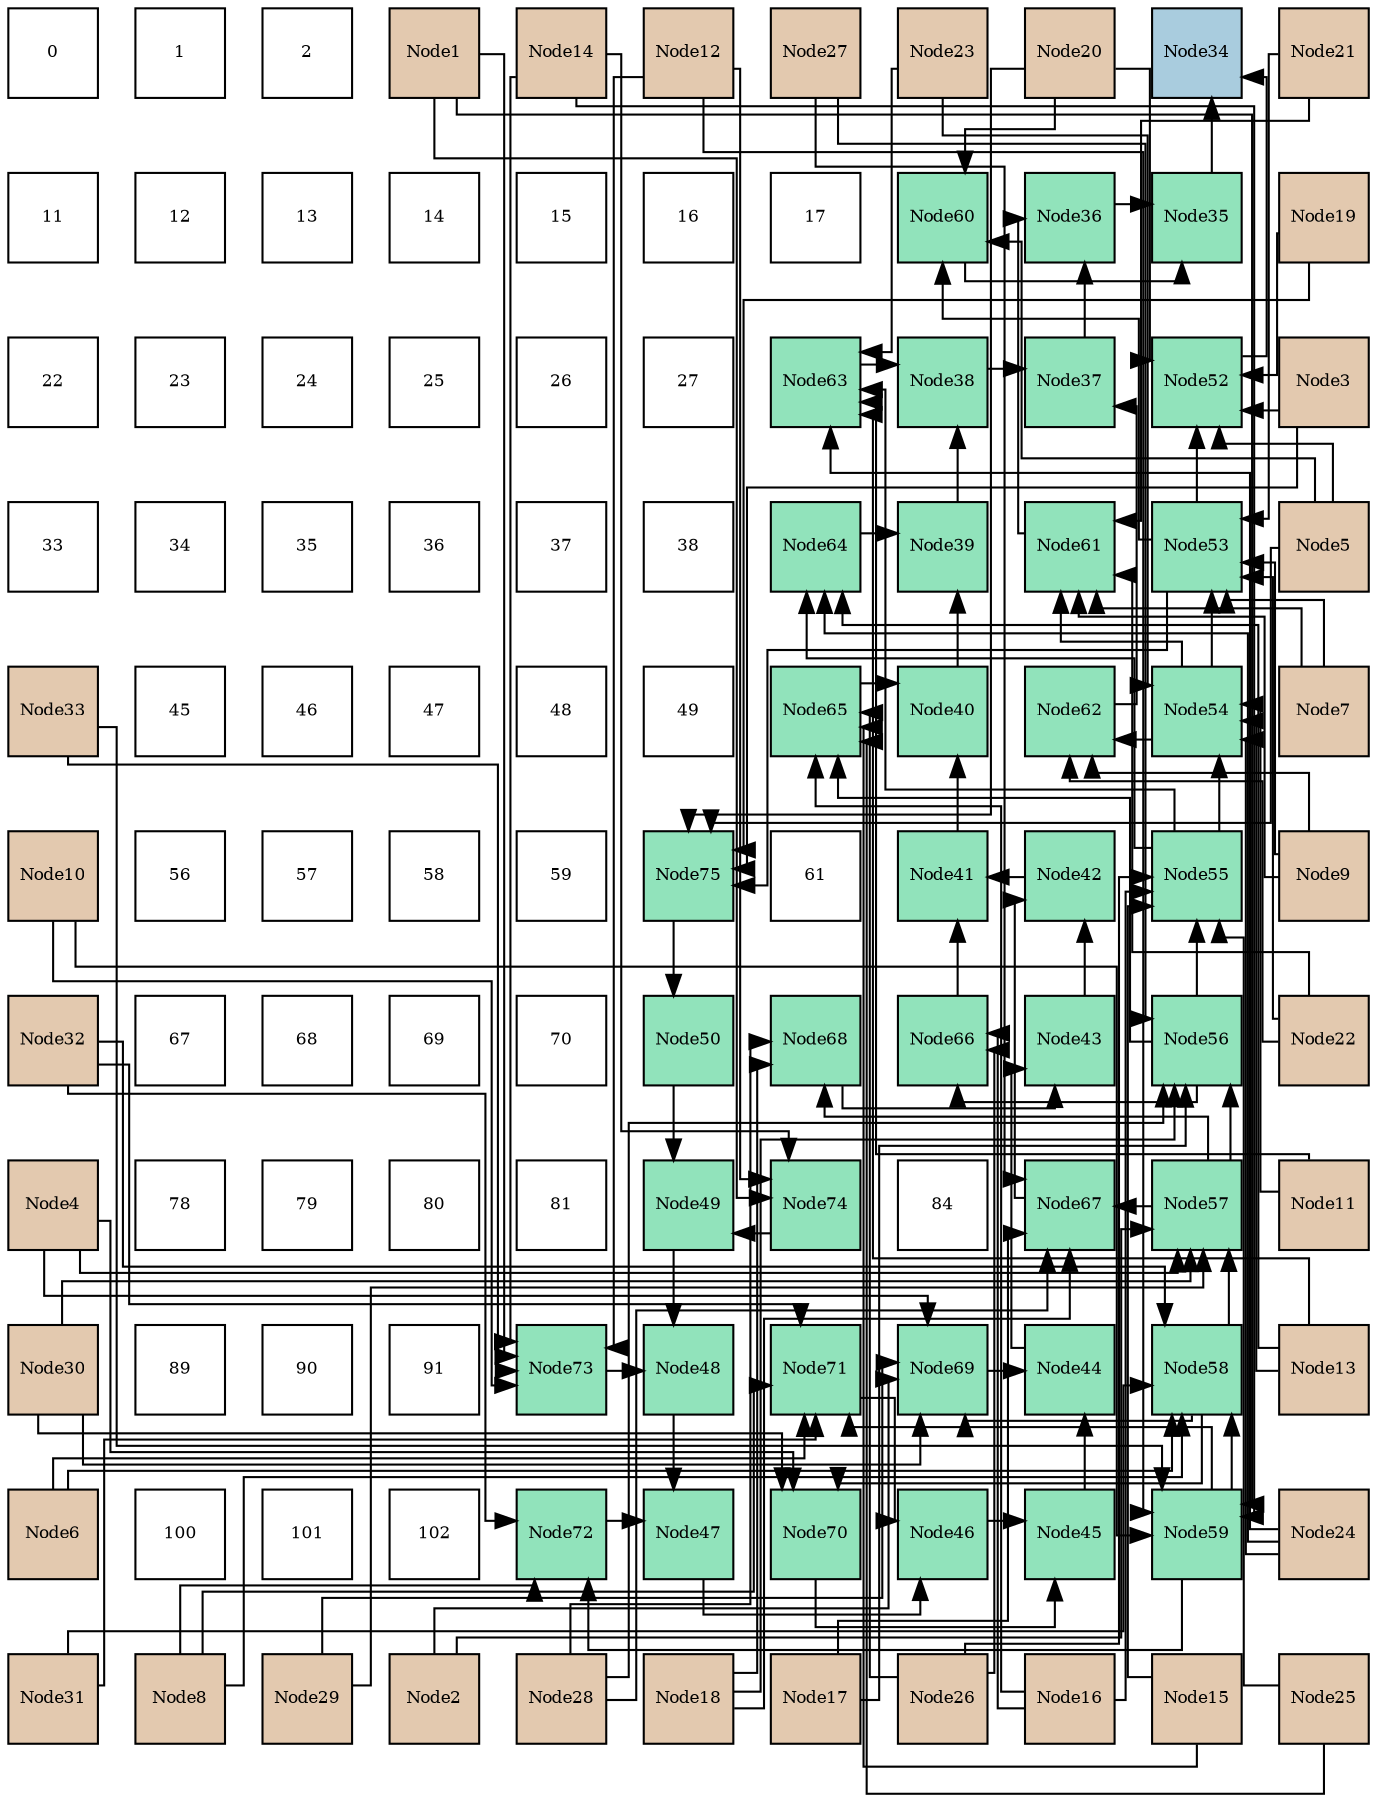 digraph layout{
 rankdir=TB;
 splines=ortho;
 node [style=filled shape=square fixedsize=true width=0.6];
0[label="0", fontsize=8, fillcolor="#ffffff"];
1[label="1", fontsize=8, fillcolor="#ffffff"];
2[label="2", fontsize=8, fillcolor="#ffffff"];
3[label="Node1", fontsize=8, fillcolor="#e3c9af"];
4[label="Node14", fontsize=8, fillcolor="#e3c9af"];
5[label="Node12", fontsize=8, fillcolor="#e3c9af"];
6[label="Node27", fontsize=8, fillcolor="#e3c9af"];
7[label="Node23", fontsize=8, fillcolor="#e3c9af"];
8[label="Node20", fontsize=8, fillcolor="#e3c9af"];
9[label="Node34", fontsize=8, fillcolor="#a9ccde"];
10[label="Node21", fontsize=8, fillcolor="#e3c9af"];
11[label="11", fontsize=8, fillcolor="#ffffff"];
12[label="12", fontsize=8, fillcolor="#ffffff"];
13[label="13", fontsize=8, fillcolor="#ffffff"];
14[label="14", fontsize=8, fillcolor="#ffffff"];
15[label="15", fontsize=8, fillcolor="#ffffff"];
16[label="16", fontsize=8, fillcolor="#ffffff"];
17[label="17", fontsize=8, fillcolor="#ffffff"];
18[label="Node60", fontsize=8, fillcolor="#91e3bb"];
19[label="Node36", fontsize=8, fillcolor="#91e3bb"];
20[label="Node35", fontsize=8, fillcolor="#91e3bb"];
21[label="Node19", fontsize=8, fillcolor="#e3c9af"];
22[label="22", fontsize=8, fillcolor="#ffffff"];
23[label="23", fontsize=8, fillcolor="#ffffff"];
24[label="24", fontsize=8, fillcolor="#ffffff"];
25[label="25", fontsize=8, fillcolor="#ffffff"];
26[label="26", fontsize=8, fillcolor="#ffffff"];
27[label="27", fontsize=8, fillcolor="#ffffff"];
28[label="Node63", fontsize=8, fillcolor="#91e3bb"];
29[label="Node38", fontsize=8, fillcolor="#91e3bb"];
30[label="Node37", fontsize=8, fillcolor="#91e3bb"];
31[label="Node52", fontsize=8, fillcolor="#91e3bb"];
32[label="Node3", fontsize=8, fillcolor="#e3c9af"];
33[label="33", fontsize=8, fillcolor="#ffffff"];
34[label="34", fontsize=8, fillcolor="#ffffff"];
35[label="35", fontsize=8, fillcolor="#ffffff"];
36[label="36", fontsize=8, fillcolor="#ffffff"];
37[label="37", fontsize=8, fillcolor="#ffffff"];
38[label="38", fontsize=8, fillcolor="#ffffff"];
39[label="Node64", fontsize=8, fillcolor="#91e3bb"];
40[label="Node39", fontsize=8, fillcolor="#91e3bb"];
41[label="Node61", fontsize=8, fillcolor="#91e3bb"];
42[label="Node53", fontsize=8, fillcolor="#91e3bb"];
43[label="Node5", fontsize=8, fillcolor="#e3c9af"];
44[label="Node33", fontsize=8, fillcolor="#e3c9af"];
45[label="45", fontsize=8, fillcolor="#ffffff"];
46[label="46", fontsize=8, fillcolor="#ffffff"];
47[label="47", fontsize=8, fillcolor="#ffffff"];
48[label="48", fontsize=8, fillcolor="#ffffff"];
49[label="49", fontsize=8, fillcolor="#ffffff"];
50[label="Node65", fontsize=8, fillcolor="#91e3bb"];
51[label="Node40", fontsize=8, fillcolor="#91e3bb"];
52[label="Node62", fontsize=8, fillcolor="#91e3bb"];
53[label="Node54", fontsize=8, fillcolor="#91e3bb"];
54[label="Node7", fontsize=8, fillcolor="#e3c9af"];
55[label="Node10", fontsize=8, fillcolor="#e3c9af"];
56[label="56", fontsize=8, fillcolor="#ffffff"];
57[label="57", fontsize=8, fillcolor="#ffffff"];
58[label="58", fontsize=8, fillcolor="#ffffff"];
59[label="59", fontsize=8, fillcolor="#ffffff"];
60[label="Node75", fontsize=8, fillcolor="#91e3bb"];
61[label="61", fontsize=8, fillcolor="#ffffff"];
62[label="Node41", fontsize=8, fillcolor="#91e3bb"];
63[label="Node42", fontsize=8, fillcolor="#91e3bb"];
64[label="Node55", fontsize=8, fillcolor="#91e3bb"];
65[label="Node9", fontsize=8, fillcolor="#e3c9af"];
66[label="Node32", fontsize=8, fillcolor="#e3c9af"];
67[label="67", fontsize=8, fillcolor="#ffffff"];
68[label="68", fontsize=8, fillcolor="#ffffff"];
69[label="69", fontsize=8, fillcolor="#ffffff"];
70[label="70", fontsize=8, fillcolor="#ffffff"];
71[label="Node50", fontsize=8, fillcolor="#91e3bb"];
72[label="Node68", fontsize=8, fillcolor="#91e3bb"];
73[label="Node66", fontsize=8, fillcolor="#91e3bb"];
74[label="Node43", fontsize=8, fillcolor="#91e3bb"];
75[label="Node56", fontsize=8, fillcolor="#91e3bb"];
76[label="Node22", fontsize=8, fillcolor="#e3c9af"];
77[label="Node4", fontsize=8, fillcolor="#e3c9af"];
78[label="78", fontsize=8, fillcolor="#ffffff"];
79[label="79", fontsize=8, fillcolor="#ffffff"];
80[label="80", fontsize=8, fillcolor="#ffffff"];
81[label="81", fontsize=8, fillcolor="#ffffff"];
82[label="Node49", fontsize=8, fillcolor="#91e3bb"];
83[label="Node74", fontsize=8, fillcolor="#91e3bb"];
84[label="84", fontsize=8, fillcolor="#ffffff"];
85[label="Node67", fontsize=8, fillcolor="#91e3bb"];
86[label="Node57", fontsize=8, fillcolor="#91e3bb"];
87[label="Node11", fontsize=8, fillcolor="#e3c9af"];
88[label="Node30", fontsize=8, fillcolor="#e3c9af"];
89[label="89", fontsize=8, fillcolor="#ffffff"];
90[label="90", fontsize=8, fillcolor="#ffffff"];
91[label="91", fontsize=8, fillcolor="#ffffff"];
92[label="Node73", fontsize=8, fillcolor="#91e3bb"];
93[label="Node48", fontsize=8, fillcolor="#91e3bb"];
94[label="Node71", fontsize=8, fillcolor="#91e3bb"];
95[label="Node69", fontsize=8, fillcolor="#91e3bb"];
96[label="Node44", fontsize=8, fillcolor="#91e3bb"];
97[label="Node58", fontsize=8, fillcolor="#91e3bb"];
98[label="Node13", fontsize=8, fillcolor="#e3c9af"];
99[label="Node6", fontsize=8, fillcolor="#e3c9af"];
100[label="100", fontsize=8, fillcolor="#ffffff"];
101[label="101", fontsize=8, fillcolor="#ffffff"];
102[label="102", fontsize=8, fillcolor="#ffffff"];
103[label="Node72", fontsize=8, fillcolor="#91e3bb"];
104[label="Node47", fontsize=8, fillcolor="#91e3bb"];
105[label="Node70", fontsize=8, fillcolor="#91e3bb"];
106[label="Node46", fontsize=8, fillcolor="#91e3bb"];
107[label="Node45", fontsize=8, fillcolor="#91e3bb"];
108[label="Node59", fontsize=8, fillcolor="#91e3bb"];
109[label="Node24", fontsize=8, fillcolor="#e3c9af"];
110[label="Node31", fontsize=8, fillcolor="#e3c9af"];
111[label="Node8", fontsize=8, fillcolor="#e3c9af"];
112[label="Node29", fontsize=8, fillcolor="#e3c9af"];
113[label="Node2", fontsize=8, fillcolor="#e3c9af"];
114[label="Node28", fontsize=8, fillcolor="#e3c9af"];
115[label="Node18", fontsize=8, fillcolor="#e3c9af"];
116[label="Node17", fontsize=8, fillcolor="#e3c9af"];
117[label="Node26", fontsize=8, fillcolor="#e3c9af"];
118[label="Node16", fontsize=8, fillcolor="#e3c9af"];
119[label="Node15", fontsize=8, fillcolor="#e3c9af"];
120[label="Node25", fontsize=8, fillcolor="#e3c9af"];
edge [constraint=false, style=vis];20 -> 9;
31 -> 9;
19 -> 20;
18 -> 20;
30 -> 19;
41 -> 19;
29 -> 30;
52 -> 30;
40 -> 29;
28 -> 29;
51 -> 40;
39 -> 40;
62 -> 51;
50 -> 51;
63 -> 62;
73 -> 62;
74 -> 63;
85 -> 63;
96 -> 74;
72 -> 74;
107 -> 96;
95 -> 96;
106 -> 107;
105 -> 107;
104 -> 106;
94 -> 106;
93 -> 104;
103 -> 104;
82 -> 93;
92 -> 93;
71 -> 82;
83 -> 82;
60 -> 71;
42 -> 31;
32 -> 31;
43 -> 31;
21 -> 31;
8 -> 31;
42 -> 18;
43 -> 18;
8 -> 18;
42 -> 60;
32 -> 60;
43 -> 60;
21 -> 60;
8 -> 60;
53 -> 42;
54 -> 42;
65 -> 42;
10 -> 42;
76 -> 42;
53 -> 41;
54 -> 41;
65 -> 41;
10 -> 41;
76 -> 41;
53 -> 52;
65 -> 52;
76 -> 52;
64 -> 53;
87 -> 53;
98 -> 53;
7 -> 53;
109 -> 53;
64 -> 28;
87 -> 28;
98 -> 28;
7 -> 28;
109 -> 28;
64 -> 39;
98 -> 39;
109 -> 39;
75 -> 64;
119 -> 64;
118 -> 64;
120 -> 64;
117 -> 64;
75 -> 50;
119 -> 50;
118 -> 50;
120 -> 50;
117 -> 50;
75 -> 73;
118 -> 73;
117 -> 73;
86 -> 75;
116 -> 75;
115 -> 75;
6 -> 75;
114 -> 75;
86 -> 85;
116 -> 85;
115 -> 85;
6 -> 85;
114 -> 85;
86 -> 72;
115 -> 72;
114 -> 72;
97 -> 86;
113 -> 86;
77 -> 86;
112 -> 86;
88 -> 86;
97 -> 95;
113 -> 95;
77 -> 95;
112 -> 95;
88 -> 95;
97 -> 105;
77 -> 105;
88 -> 105;
108 -> 97;
99 -> 97;
111 -> 97;
110 -> 97;
66 -> 97;
108 -> 94;
99 -> 94;
111 -> 94;
110 -> 94;
66 -> 94;
108 -> 103;
111 -> 103;
66 -> 103;
3 -> 108;
55 -> 108;
5 -> 108;
4 -> 108;
44 -> 108;
3 -> 92;
55 -> 92;
5 -> 92;
4 -> 92;
44 -> 92;
3 -> 83;
5 -> 83;
4 -> 83;
edge [constraint=true, style=invis];
0 -> 11 -> 22 -> 33 -> 44 -> 55 -> 66 -> 77 -> 88 -> 99 -> 110;
1 -> 12 -> 23 -> 34 -> 45 -> 56 -> 67 -> 78 -> 89 -> 100 -> 111;
2 -> 13 -> 24 -> 35 -> 46 -> 57 -> 68 -> 79 -> 90 -> 101 -> 112;
3 -> 14 -> 25 -> 36 -> 47 -> 58 -> 69 -> 80 -> 91 -> 102 -> 113;
4 -> 15 -> 26 -> 37 -> 48 -> 59 -> 70 -> 81 -> 92 -> 103 -> 114;
5 -> 16 -> 27 -> 38 -> 49 -> 60 -> 71 -> 82 -> 93 -> 104 -> 115;
6 -> 17 -> 28 -> 39 -> 50 -> 61 -> 72 -> 83 -> 94 -> 105 -> 116;
7 -> 18 -> 29 -> 40 -> 51 -> 62 -> 73 -> 84 -> 95 -> 106 -> 117;
8 -> 19 -> 30 -> 41 -> 52 -> 63 -> 74 -> 85 -> 96 -> 107 -> 118;
9 -> 20 -> 31 -> 42 -> 53 -> 64 -> 75 -> 86 -> 97 -> 108 -> 119;
10 -> 21 -> 32 -> 43 -> 54 -> 65 -> 76 -> 87 -> 98 -> 109 -> 120;
rank = same {0 -> 1 -> 2 -> 3 -> 4 -> 5 -> 6 -> 7 -> 8 -> 9 -> 10};
rank = same {11 -> 12 -> 13 -> 14 -> 15 -> 16 -> 17 -> 18 -> 19 -> 20 -> 21};
rank = same {22 -> 23 -> 24 -> 25 -> 26 -> 27 -> 28 -> 29 -> 30 -> 31 -> 32};
rank = same {33 -> 34 -> 35 -> 36 -> 37 -> 38 -> 39 -> 40 -> 41 -> 42 -> 43};
rank = same {44 -> 45 -> 46 -> 47 -> 48 -> 49 -> 50 -> 51 -> 52 -> 53 -> 54};
rank = same {55 -> 56 -> 57 -> 58 -> 59 -> 60 -> 61 -> 62 -> 63 -> 64 -> 65};
rank = same {66 -> 67 -> 68 -> 69 -> 70 -> 71 -> 72 -> 73 -> 74 -> 75 -> 76};
rank = same {77 -> 78 -> 79 -> 80 -> 81 -> 82 -> 83 -> 84 -> 85 -> 86 -> 87};
rank = same {88 -> 89 -> 90 -> 91 -> 92 -> 93 -> 94 -> 95 -> 96 -> 97 -> 98};
rank = same {99 -> 100 -> 101 -> 102 -> 103 -> 104 -> 105 -> 106 -> 107 -> 108 -> 109};
rank = same {110 -> 111 -> 112 -> 113 -> 114 -> 115 -> 116 -> 117 -> 118 -> 119 -> 120};
}
